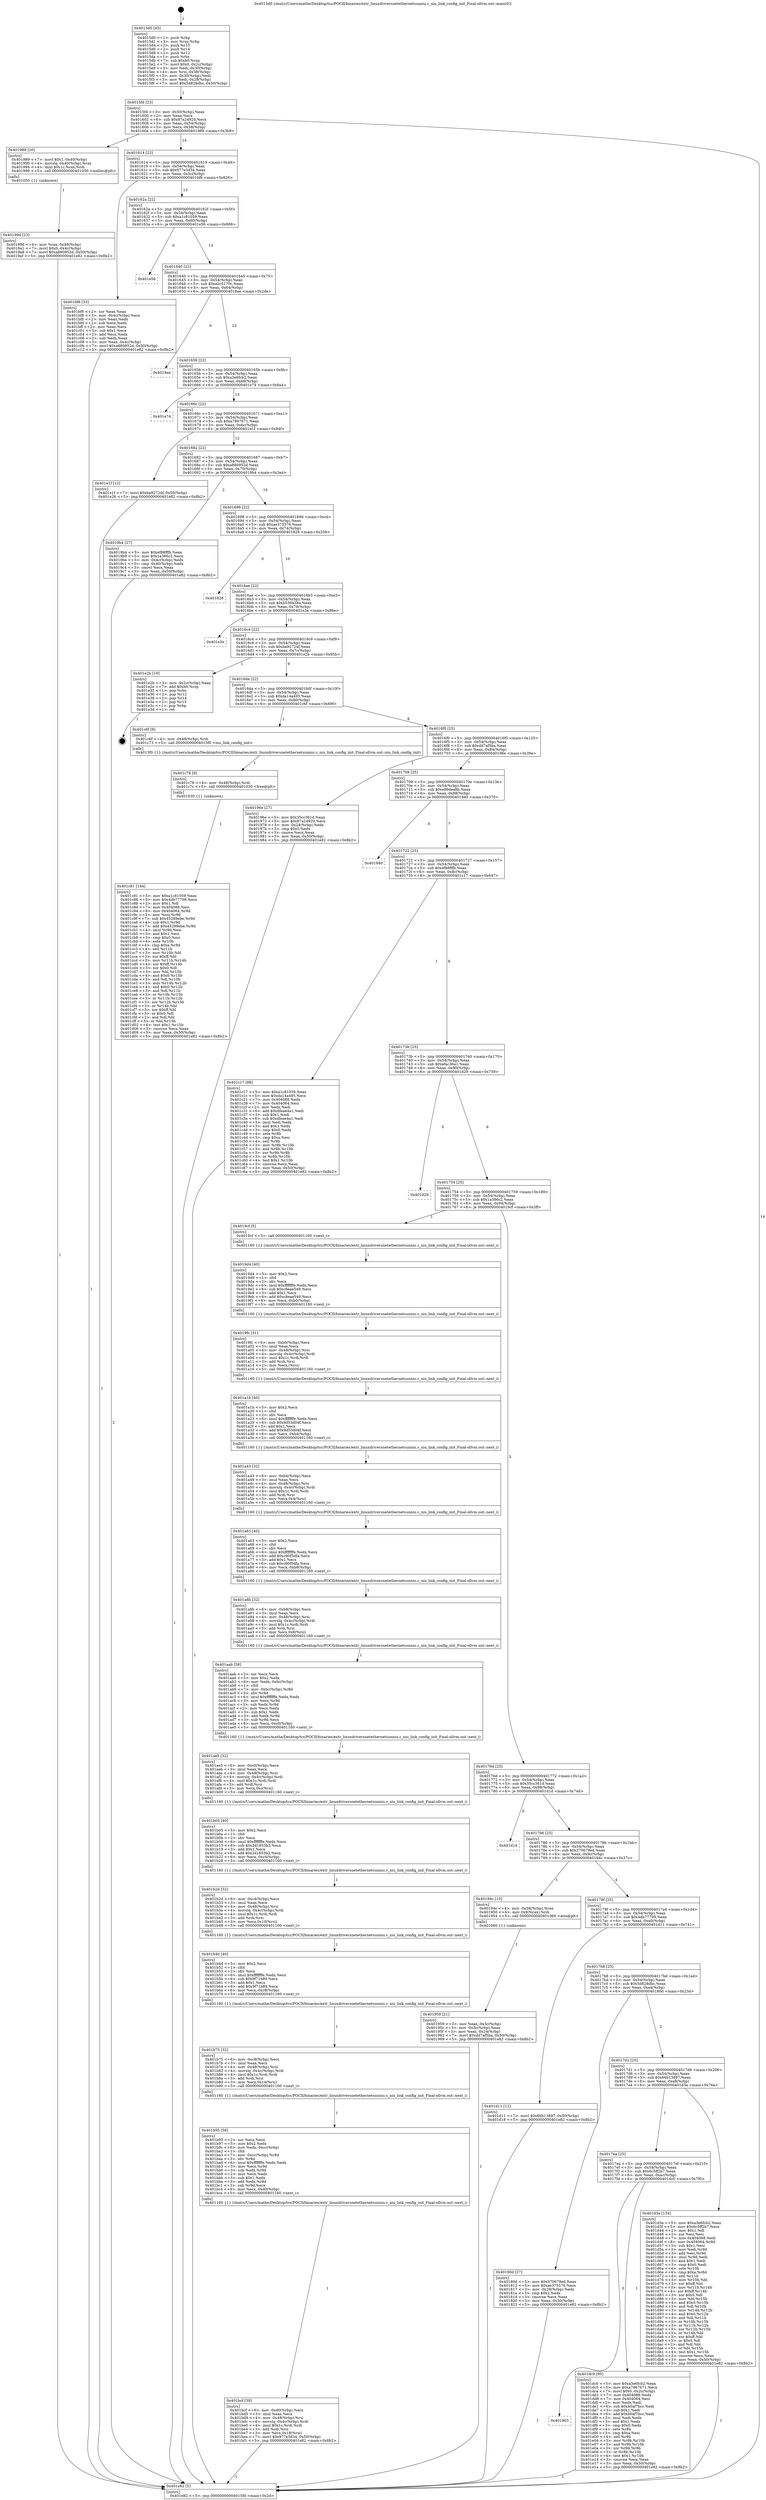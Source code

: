 digraph "0x4015d0" {
  label = "0x4015d0 (/mnt/c/Users/mathe/Desktop/tcc/POCII/binaries/extr_linuxdriversnetethernetsunniu.c_niu_link_config_init_Final-ollvm.out::main(0))"
  labelloc = "t"
  node[shape=record]

  Entry [label="",width=0.3,height=0.3,shape=circle,fillcolor=black,style=filled]
  "0x4015fd" [label="{
     0x4015fd [23]\l
     | [instrs]\l
     &nbsp;&nbsp;0x4015fd \<+3\>: mov -0x50(%rbp),%eax\l
     &nbsp;&nbsp;0x401600 \<+2\>: mov %eax,%ecx\l
     &nbsp;&nbsp;0x401602 \<+6\>: sub $0x87a24920,%ecx\l
     &nbsp;&nbsp;0x401608 \<+3\>: mov %eax,-0x54(%rbp)\l
     &nbsp;&nbsp;0x40160b \<+3\>: mov %ecx,-0x58(%rbp)\l
     &nbsp;&nbsp;0x40160e \<+6\>: je 0000000000401989 \<main+0x3b9\>\l
  }"]
  "0x401989" [label="{
     0x401989 [20]\l
     | [instrs]\l
     &nbsp;&nbsp;0x401989 \<+7\>: movl $0x1,-0x40(%rbp)\l
     &nbsp;&nbsp;0x401990 \<+4\>: movslq -0x40(%rbp),%rax\l
     &nbsp;&nbsp;0x401994 \<+4\>: imul $0x1c,%rax,%rdi\l
     &nbsp;&nbsp;0x401998 \<+5\>: call 0000000000401050 \<malloc@plt\>\l
     | [calls]\l
     &nbsp;&nbsp;0x401050 \{1\} (unknown)\l
  }"]
  "0x401614" [label="{
     0x401614 [22]\l
     | [instrs]\l
     &nbsp;&nbsp;0x401614 \<+5\>: jmp 0000000000401619 \<main+0x49\>\l
     &nbsp;&nbsp;0x401619 \<+3\>: mov -0x54(%rbp),%eax\l
     &nbsp;&nbsp;0x40161c \<+5\>: sub $0x977e3d34,%eax\l
     &nbsp;&nbsp;0x401621 \<+3\>: mov %eax,-0x5c(%rbp)\l
     &nbsp;&nbsp;0x401624 \<+6\>: je 0000000000401bf6 \<main+0x626\>\l
  }"]
  Exit [label="",width=0.3,height=0.3,shape=circle,fillcolor=black,style=filled,peripheries=2]
  "0x401bf6" [label="{
     0x401bf6 [33]\l
     | [instrs]\l
     &nbsp;&nbsp;0x401bf6 \<+2\>: xor %eax,%eax\l
     &nbsp;&nbsp;0x401bf8 \<+3\>: mov -0x4c(%rbp),%ecx\l
     &nbsp;&nbsp;0x401bfb \<+2\>: mov %eax,%edx\l
     &nbsp;&nbsp;0x401bfd \<+2\>: sub %ecx,%edx\l
     &nbsp;&nbsp;0x401bff \<+2\>: mov %eax,%ecx\l
     &nbsp;&nbsp;0x401c01 \<+3\>: sub $0x1,%ecx\l
     &nbsp;&nbsp;0x401c04 \<+2\>: add %ecx,%edx\l
     &nbsp;&nbsp;0x401c06 \<+2\>: sub %edx,%eax\l
     &nbsp;&nbsp;0x401c08 \<+3\>: mov %eax,-0x4c(%rbp)\l
     &nbsp;&nbsp;0x401c0b \<+7\>: movl $0xa880952d,-0x50(%rbp)\l
     &nbsp;&nbsp;0x401c12 \<+5\>: jmp 0000000000401e82 \<main+0x8b2\>\l
  }"]
  "0x40162a" [label="{
     0x40162a [22]\l
     | [instrs]\l
     &nbsp;&nbsp;0x40162a \<+5\>: jmp 000000000040162f \<main+0x5f\>\l
     &nbsp;&nbsp;0x40162f \<+3\>: mov -0x54(%rbp),%eax\l
     &nbsp;&nbsp;0x401632 \<+5\>: sub $0xa1c81059,%eax\l
     &nbsp;&nbsp;0x401637 \<+3\>: mov %eax,-0x60(%rbp)\l
     &nbsp;&nbsp;0x40163a \<+6\>: je 0000000000401e56 \<main+0x886\>\l
  }"]
  "0x401803" [label="{
     0x401803\l
  }", style=dashed]
  "0x401e56" [label="{
     0x401e56\l
  }", style=dashed]
  "0x401640" [label="{
     0x401640 [22]\l
     | [instrs]\l
     &nbsp;&nbsp;0x401640 \<+5\>: jmp 0000000000401645 \<main+0x75\>\l
     &nbsp;&nbsp;0x401645 \<+3\>: mov -0x54(%rbp),%eax\l
     &nbsp;&nbsp;0x401648 \<+5\>: sub $0xa2c5170c,%eax\l
     &nbsp;&nbsp;0x40164d \<+3\>: mov %eax,-0x64(%rbp)\l
     &nbsp;&nbsp;0x401650 \<+6\>: je 00000000004018ae \<main+0x2de\>\l
  }"]
  "0x401dc0" [label="{
     0x401dc0 [95]\l
     | [instrs]\l
     &nbsp;&nbsp;0x401dc0 \<+5\>: mov $0xa3e6fcb2,%eax\l
     &nbsp;&nbsp;0x401dc5 \<+5\>: mov $0xa7867671,%ecx\l
     &nbsp;&nbsp;0x401dca \<+7\>: movl $0x0,-0x2c(%rbp)\l
     &nbsp;&nbsp;0x401dd1 \<+7\>: mov 0x404088,%edx\l
     &nbsp;&nbsp;0x401dd8 \<+7\>: mov 0x404064,%esi\l
     &nbsp;&nbsp;0x401ddf \<+2\>: mov %edx,%edi\l
     &nbsp;&nbsp;0x401de1 \<+6\>: sub $0xb0af7bcc,%edi\l
     &nbsp;&nbsp;0x401de7 \<+3\>: sub $0x1,%edi\l
     &nbsp;&nbsp;0x401dea \<+6\>: add $0xb0af7bcc,%edi\l
     &nbsp;&nbsp;0x401df0 \<+3\>: imul %edi,%edx\l
     &nbsp;&nbsp;0x401df3 \<+3\>: and $0x1,%edx\l
     &nbsp;&nbsp;0x401df6 \<+3\>: cmp $0x0,%edx\l
     &nbsp;&nbsp;0x401df9 \<+4\>: sete %r8b\l
     &nbsp;&nbsp;0x401dfd \<+3\>: cmp $0xa,%esi\l
     &nbsp;&nbsp;0x401e00 \<+4\>: setl %r9b\l
     &nbsp;&nbsp;0x401e04 \<+3\>: mov %r8b,%r10b\l
     &nbsp;&nbsp;0x401e07 \<+3\>: and %r9b,%r10b\l
     &nbsp;&nbsp;0x401e0a \<+3\>: xor %r9b,%r8b\l
     &nbsp;&nbsp;0x401e0d \<+3\>: or %r8b,%r10b\l
     &nbsp;&nbsp;0x401e10 \<+4\>: test $0x1,%r10b\l
     &nbsp;&nbsp;0x401e14 \<+3\>: cmovne %ecx,%eax\l
     &nbsp;&nbsp;0x401e17 \<+3\>: mov %eax,-0x50(%rbp)\l
     &nbsp;&nbsp;0x401e1a \<+5\>: jmp 0000000000401e82 \<main+0x8b2\>\l
  }"]
  "0x4018ae" [label="{
     0x4018ae\l
  }", style=dashed]
  "0x401656" [label="{
     0x401656 [22]\l
     | [instrs]\l
     &nbsp;&nbsp;0x401656 \<+5\>: jmp 000000000040165b \<main+0x8b\>\l
     &nbsp;&nbsp;0x40165b \<+3\>: mov -0x54(%rbp),%eax\l
     &nbsp;&nbsp;0x40165e \<+5\>: sub $0xa3e6fcb2,%eax\l
     &nbsp;&nbsp;0x401663 \<+3\>: mov %eax,-0x68(%rbp)\l
     &nbsp;&nbsp;0x401666 \<+6\>: je 0000000000401e74 \<main+0x8a4\>\l
  }"]
  "0x4017ea" [label="{
     0x4017ea [25]\l
     | [instrs]\l
     &nbsp;&nbsp;0x4017ea \<+5\>: jmp 00000000004017ef \<main+0x21f\>\l
     &nbsp;&nbsp;0x4017ef \<+3\>: mov -0x54(%rbp),%eax\l
     &nbsp;&nbsp;0x4017f2 \<+5\>: sub $0x6c5ff2b7,%eax\l
     &nbsp;&nbsp;0x4017f7 \<+6\>: mov %eax,-0xac(%rbp)\l
     &nbsp;&nbsp;0x4017fd \<+6\>: je 0000000000401dc0 \<main+0x7f0\>\l
  }"]
  "0x401e74" [label="{
     0x401e74\l
  }", style=dashed]
  "0x40166c" [label="{
     0x40166c [22]\l
     | [instrs]\l
     &nbsp;&nbsp;0x40166c \<+5\>: jmp 0000000000401671 \<main+0xa1\>\l
     &nbsp;&nbsp;0x401671 \<+3\>: mov -0x54(%rbp),%eax\l
     &nbsp;&nbsp;0x401674 \<+5\>: sub $0xa7867671,%eax\l
     &nbsp;&nbsp;0x401679 \<+3\>: mov %eax,-0x6c(%rbp)\l
     &nbsp;&nbsp;0x40167c \<+6\>: je 0000000000401e1f \<main+0x84f\>\l
  }"]
  "0x401d3a" [label="{
     0x401d3a [134]\l
     | [instrs]\l
     &nbsp;&nbsp;0x401d3a \<+5\>: mov $0xa3e6fcb2,%eax\l
     &nbsp;&nbsp;0x401d3f \<+5\>: mov $0x6c5ff2b7,%ecx\l
     &nbsp;&nbsp;0x401d44 \<+2\>: mov $0x1,%dl\l
     &nbsp;&nbsp;0x401d46 \<+2\>: xor %esi,%esi\l
     &nbsp;&nbsp;0x401d48 \<+7\>: mov 0x404088,%edi\l
     &nbsp;&nbsp;0x401d4f \<+8\>: mov 0x404064,%r8d\l
     &nbsp;&nbsp;0x401d57 \<+3\>: sub $0x1,%esi\l
     &nbsp;&nbsp;0x401d5a \<+3\>: mov %edi,%r9d\l
     &nbsp;&nbsp;0x401d5d \<+3\>: add %esi,%r9d\l
     &nbsp;&nbsp;0x401d60 \<+4\>: imul %r9d,%edi\l
     &nbsp;&nbsp;0x401d64 \<+3\>: and $0x1,%edi\l
     &nbsp;&nbsp;0x401d67 \<+3\>: cmp $0x0,%edi\l
     &nbsp;&nbsp;0x401d6a \<+4\>: sete %r10b\l
     &nbsp;&nbsp;0x401d6e \<+4\>: cmp $0xa,%r8d\l
     &nbsp;&nbsp;0x401d72 \<+4\>: setl %r11b\l
     &nbsp;&nbsp;0x401d76 \<+3\>: mov %r10b,%bl\l
     &nbsp;&nbsp;0x401d79 \<+3\>: xor $0xff,%bl\l
     &nbsp;&nbsp;0x401d7c \<+3\>: mov %r11b,%r14b\l
     &nbsp;&nbsp;0x401d7f \<+4\>: xor $0xff,%r14b\l
     &nbsp;&nbsp;0x401d83 \<+3\>: xor $0x0,%dl\l
     &nbsp;&nbsp;0x401d86 \<+3\>: mov %bl,%r15b\l
     &nbsp;&nbsp;0x401d89 \<+4\>: and $0x0,%r15b\l
     &nbsp;&nbsp;0x401d8d \<+3\>: and %dl,%r10b\l
     &nbsp;&nbsp;0x401d90 \<+3\>: mov %r14b,%r12b\l
     &nbsp;&nbsp;0x401d93 \<+4\>: and $0x0,%r12b\l
     &nbsp;&nbsp;0x401d97 \<+3\>: and %dl,%r11b\l
     &nbsp;&nbsp;0x401d9a \<+3\>: or %r10b,%r15b\l
     &nbsp;&nbsp;0x401d9d \<+3\>: or %r11b,%r12b\l
     &nbsp;&nbsp;0x401da0 \<+3\>: xor %r12b,%r15b\l
     &nbsp;&nbsp;0x401da3 \<+3\>: or %r14b,%bl\l
     &nbsp;&nbsp;0x401da6 \<+3\>: xor $0xff,%bl\l
     &nbsp;&nbsp;0x401da9 \<+3\>: or $0x0,%dl\l
     &nbsp;&nbsp;0x401dac \<+2\>: and %dl,%bl\l
     &nbsp;&nbsp;0x401dae \<+3\>: or %bl,%r15b\l
     &nbsp;&nbsp;0x401db1 \<+4\>: test $0x1,%r15b\l
     &nbsp;&nbsp;0x401db5 \<+3\>: cmovne %ecx,%eax\l
     &nbsp;&nbsp;0x401db8 \<+3\>: mov %eax,-0x50(%rbp)\l
     &nbsp;&nbsp;0x401dbb \<+5\>: jmp 0000000000401e82 \<main+0x8b2\>\l
  }"]
  "0x401e1f" [label="{
     0x401e1f [12]\l
     | [instrs]\l
     &nbsp;&nbsp;0x401e1f \<+7\>: movl $0xba92724f,-0x50(%rbp)\l
     &nbsp;&nbsp;0x401e26 \<+5\>: jmp 0000000000401e82 \<main+0x8b2\>\l
  }"]
  "0x401682" [label="{
     0x401682 [22]\l
     | [instrs]\l
     &nbsp;&nbsp;0x401682 \<+5\>: jmp 0000000000401687 \<main+0xb7\>\l
     &nbsp;&nbsp;0x401687 \<+3\>: mov -0x54(%rbp),%eax\l
     &nbsp;&nbsp;0x40168a \<+5\>: sub $0xa880952d,%eax\l
     &nbsp;&nbsp;0x40168f \<+3\>: mov %eax,-0x70(%rbp)\l
     &nbsp;&nbsp;0x401692 \<+6\>: je 00000000004019b4 \<main+0x3e4\>\l
  }"]
  "0x401c81" [label="{
     0x401c81 [144]\l
     | [instrs]\l
     &nbsp;&nbsp;0x401c81 \<+5\>: mov $0xa1c81059,%eax\l
     &nbsp;&nbsp;0x401c86 \<+5\>: mov $0x4db77709,%ecx\l
     &nbsp;&nbsp;0x401c8b \<+2\>: mov $0x1,%dl\l
     &nbsp;&nbsp;0x401c8d \<+7\>: mov 0x404088,%esi\l
     &nbsp;&nbsp;0x401c94 \<+8\>: mov 0x404064,%r8d\l
     &nbsp;&nbsp;0x401c9c \<+3\>: mov %esi,%r9d\l
     &nbsp;&nbsp;0x401c9f \<+7\>: sub $0x45289ebe,%r9d\l
     &nbsp;&nbsp;0x401ca6 \<+4\>: sub $0x1,%r9d\l
     &nbsp;&nbsp;0x401caa \<+7\>: add $0x45289ebe,%r9d\l
     &nbsp;&nbsp;0x401cb1 \<+4\>: imul %r9d,%esi\l
     &nbsp;&nbsp;0x401cb5 \<+3\>: and $0x1,%esi\l
     &nbsp;&nbsp;0x401cb8 \<+3\>: cmp $0x0,%esi\l
     &nbsp;&nbsp;0x401cbb \<+4\>: sete %r10b\l
     &nbsp;&nbsp;0x401cbf \<+4\>: cmp $0xa,%r8d\l
     &nbsp;&nbsp;0x401cc3 \<+4\>: setl %r11b\l
     &nbsp;&nbsp;0x401cc7 \<+3\>: mov %r10b,%bl\l
     &nbsp;&nbsp;0x401cca \<+3\>: xor $0xff,%bl\l
     &nbsp;&nbsp;0x401ccd \<+3\>: mov %r11b,%r14b\l
     &nbsp;&nbsp;0x401cd0 \<+4\>: xor $0xff,%r14b\l
     &nbsp;&nbsp;0x401cd4 \<+3\>: xor $0x0,%dl\l
     &nbsp;&nbsp;0x401cd7 \<+3\>: mov %bl,%r15b\l
     &nbsp;&nbsp;0x401cda \<+4\>: and $0x0,%r15b\l
     &nbsp;&nbsp;0x401cde \<+3\>: and %dl,%r10b\l
     &nbsp;&nbsp;0x401ce1 \<+3\>: mov %r14b,%r12b\l
     &nbsp;&nbsp;0x401ce4 \<+4\>: and $0x0,%r12b\l
     &nbsp;&nbsp;0x401ce8 \<+3\>: and %dl,%r11b\l
     &nbsp;&nbsp;0x401ceb \<+3\>: or %r10b,%r15b\l
     &nbsp;&nbsp;0x401cee \<+3\>: or %r11b,%r12b\l
     &nbsp;&nbsp;0x401cf1 \<+3\>: xor %r12b,%r15b\l
     &nbsp;&nbsp;0x401cf4 \<+3\>: or %r14b,%bl\l
     &nbsp;&nbsp;0x401cf7 \<+3\>: xor $0xff,%bl\l
     &nbsp;&nbsp;0x401cfa \<+3\>: or $0x0,%dl\l
     &nbsp;&nbsp;0x401cfd \<+2\>: and %dl,%bl\l
     &nbsp;&nbsp;0x401cff \<+3\>: or %bl,%r15b\l
     &nbsp;&nbsp;0x401d02 \<+4\>: test $0x1,%r15b\l
     &nbsp;&nbsp;0x401d06 \<+3\>: cmovne %ecx,%eax\l
     &nbsp;&nbsp;0x401d09 \<+3\>: mov %eax,-0x50(%rbp)\l
     &nbsp;&nbsp;0x401d0c \<+5\>: jmp 0000000000401e82 \<main+0x8b2\>\l
  }"]
  "0x4019b4" [label="{
     0x4019b4 [27]\l
     | [instrs]\l
     &nbsp;&nbsp;0x4019b4 \<+5\>: mov $0xef88fffb,%eax\l
     &nbsp;&nbsp;0x4019b9 \<+5\>: mov $0x1a386c2,%ecx\l
     &nbsp;&nbsp;0x4019be \<+3\>: mov -0x4c(%rbp),%edx\l
     &nbsp;&nbsp;0x4019c1 \<+3\>: cmp -0x40(%rbp),%edx\l
     &nbsp;&nbsp;0x4019c4 \<+3\>: cmovl %ecx,%eax\l
     &nbsp;&nbsp;0x4019c7 \<+3\>: mov %eax,-0x50(%rbp)\l
     &nbsp;&nbsp;0x4019ca \<+5\>: jmp 0000000000401e82 \<main+0x8b2\>\l
  }"]
  "0x401698" [label="{
     0x401698 [22]\l
     | [instrs]\l
     &nbsp;&nbsp;0x401698 \<+5\>: jmp 000000000040169d \<main+0xcd\>\l
     &nbsp;&nbsp;0x40169d \<+3\>: mov -0x54(%rbp),%eax\l
     &nbsp;&nbsp;0x4016a0 \<+5\>: sub $0xae375576,%eax\l
     &nbsp;&nbsp;0x4016a5 \<+3\>: mov %eax,-0x74(%rbp)\l
     &nbsp;&nbsp;0x4016a8 \<+6\>: je 0000000000401828 \<main+0x258\>\l
  }"]
  "0x401c78" [label="{
     0x401c78 [9]\l
     | [instrs]\l
     &nbsp;&nbsp;0x401c78 \<+4\>: mov -0x48(%rbp),%rdi\l
     &nbsp;&nbsp;0x401c7c \<+5\>: call 0000000000401030 \<free@plt\>\l
     | [calls]\l
     &nbsp;&nbsp;0x401030 \{1\} (unknown)\l
  }"]
  "0x401828" [label="{
     0x401828\l
  }", style=dashed]
  "0x4016ae" [label="{
     0x4016ae [22]\l
     | [instrs]\l
     &nbsp;&nbsp;0x4016ae \<+5\>: jmp 00000000004016b3 \<main+0xe3\>\l
     &nbsp;&nbsp;0x4016b3 \<+3\>: mov -0x54(%rbp),%eax\l
     &nbsp;&nbsp;0x4016b6 \<+5\>: sub $0xb536b38a,%eax\l
     &nbsp;&nbsp;0x4016bb \<+3\>: mov %eax,-0x78(%rbp)\l
     &nbsp;&nbsp;0x4016be \<+6\>: je 0000000000401e3e \<main+0x86e\>\l
  }"]
  "0x401bcf" [label="{
     0x401bcf [39]\l
     | [instrs]\l
     &nbsp;&nbsp;0x401bcf \<+6\>: mov -0xd0(%rbp),%ecx\l
     &nbsp;&nbsp;0x401bd5 \<+3\>: imul %eax,%ecx\l
     &nbsp;&nbsp;0x401bd8 \<+4\>: mov -0x48(%rbp),%rsi\l
     &nbsp;&nbsp;0x401bdc \<+4\>: movslq -0x4c(%rbp),%rdi\l
     &nbsp;&nbsp;0x401be0 \<+4\>: imul $0x1c,%rdi,%rdi\l
     &nbsp;&nbsp;0x401be4 \<+3\>: add %rdi,%rsi\l
     &nbsp;&nbsp;0x401be7 \<+3\>: mov %ecx,0x18(%rsi)\l
     &nbsp;&nbsp;0x401bea \<+7\>: movl $0x977e3d34,-0x50(%rbp)\l
     &nbsp;&nbsp;0x401bf1 \<+5\>: jmp 0000000000401e82 \<main+0x8b2\>\l
  }"]
  "0x401e3e" [label="{
     0x401e3e\l
  }", style=dashed]
  "0x4016c4" [label="{
     0x4016c4 [22]\l
     | [instrs]\l
     &nbsp;&nbsp;0x4016c4 \<+5\>: jmp 00000000004016c9 \<main+0xf9\>\l
     &nbsp;&nbsp;0x4016c9 \<+3\>: mov -0x54(%rbp),%eax\l
     &nbsp;&nbsp;0x4016cc \<+5\>: sub $0xba92724f,%eax\l
     &nbsp;&nbsp;0x4016d1 \<+3\>: mov %eax,-0x7c(%rbp)\l
     &nbsp;&nbsp;0x4016d4 \<+6\>: je 0000000000401e2b \<main+0x85b\>\l
  }"]
  "0x401b95" [label="{
     0x401b95 [58]\l
     | [instrs]\l
     &nbsp;&nbsp;0x401b95 \<+2\>: xor %ecx,%ecx\l
     &nbsp;&nbsp;0x401b97 \<+5\>: mov $0x2,%edx\l
     &nbsp;&nbsp;0x401b9c \<+6\>: mov %edx,-0xcc(%rbp)\l
     &nbsp;&nbsp;0x401ba2 \<+1\>: cltd\l
     &nbsp;&nbsp;0x401ba3 \<+7\>: mov -0xcc(%rbp),%r8d\l
     &nbsp;&nbsp;0x401baa \<+3\>: idiv %r8d\l
     &nbsp;&nbsp;0x401bad \<+6\>: imul $0xfffffffe,%edx,%edx\l
     &nbsp;&nbsp;0x401bb3 \<+3\>: mov %ecx,%r9d\l
     &nbsp;&nbsp;0x401bb6 \<+3\>: sub %edx,%r9d\l
     &nbsp;&nbsp;0x401bb9 \<+2\>: mov %ecx,%edx\l
     &nbsp;&nbsp;0x401bbb \<+3\>: sub $0x1,%edx\l
     &nbsp;&nbsp;0x401bbe \<+3\>: add %edx,%r9d\l
     &nbsp;&nbsp;0x401bc1 \<+3\>: sub %r9d,%ecx\l
     &nbsp;&nbsp;0x401bc4 \<+6\>: mov %ecx,-0xd0(%rbp)\l
     &nbsp;&nbsp;0x401bca \<+5\>: call 0000000000401160 \<next_i\>\l
     | [calls]\l
     &nbsp;&nbsp;0x401160 \{1\} (/mnt/c/Users/mathe/Desktop/tcc/POCII/binaries/extr_linuxdriversnetethernetsunniu.c_niu_link_config_init_Final-ollvm.out::next_i)\l
  }"]
  "0x401e2b" [label="{
     0x401e2b [19]\l
     | [instrs]\l
     &nbsp;&nbsp;0x401e2b \<+3\>: mov -0x2c(%rbp),%eax\l
     &nbsp;&nbsp;0x401e2e \<+7\>: add $0xb0,%rsp\l
     &nbsp;&nbsp;0x401e35 \<+1\>: pop %rbx\l
     &nbsp;&nbsp;0x401e36 \<+2\>: pop %r12\l
     &nbsp;&nbsp;0x401e38 \<+2\>: pop %r14\l
     &nbsp;&nbsp;0x401e3a \<+2\>: pop %r15\l
     &nbsp;&nbsp;0x401e3c \<+1\>: pop %rbp\l
     &nbsp;&nbsp;0x401e3d \<+1\>: ret\l
  }"]
  "0x4016da" [label="{
     0x4016da [22]\l
     | [instrs]\l
     &nbsp;&nbsp;0x4016da \<+5\>: jmp 00000000004016df \<main+0x10f\>\l
     &nbsp;&nbsp;0x4016df \<+3\>: mov -0x54(%rbp),%eax\l
     &nbsp;&nbsp;0x4016e2 \<+5\>: sub $0xda14a495,%eax\l
     &nbsp;&nbsp;0x4016e7 \<+3\>: mov %eax,-0x80(%rbp)\l
     &nbsp;&nbsp;0x4016ea \<+6\>: je 0000000000401c6f \<main+0x69f\>\l
  }"]
  "0x401b75" [label="{
     0x401b75 [32]\l
     | [instrs]\l
     &nbsp;&nbsp;0x401b75 \<+6\>: mov -0xc8(%rbp),%ecx\l
     &nbsp;&nbsp;0x401b7b \<+3\>: imul %eax,%ecx\l
     &nbsp;&nbsp;0x401b7e \<+4\>: mov -0x48(%rbp),%rsi\l
     &nbsp;&nbsp;0x401b82 \<+4\>: movslq -0x4c(%rbp),%rdi\l
     &nbsp;&nbsp;0x401b86 \<+4\>: imul $0x1c,%rdi,%rdi\l
     &nbsp;&nbsp;0x401b8a \<+3\>: add %rdi,%rsi\l
     &nbsp;&nbsp;0x401b8d \<+3\>: mov %ecx,0x14(%rsi)\l
     &nbsp;&nbsp;0x401b90 \<+5\>: call 0000000000401160 \<next_i\>\l
     | [calls]\l
     &nbsp;&nbsp;0x401160 \{1\} (/mnt/c/Users/mathe/Desktop/tcc/POCII/binaries/extr_linuxdriversnetethernetsunniu.c_niu_link_config_init_Final-ollvm.out::next_i)\l
  }"]
  "0x401c6f" [label="{
     0x401c6f [9]\l
     | [instrs]\l
     &nbsp;&nbsp;0x401c6f \<+4\>: mov -0x48(%rbp),%rdi\l
     &nbsp;&nbsp;0x401c73 \<+5\>: call 00000000004013f0 \<niu_link_config_init\>\l
     | [calls]\l
     &nbsp;&nbsp;0x4013f0 \{1\} (/mnt/c/Users/mathe/Desktop/tcc/POCII/binaries/extr_linuxdriversnetethernetsunniu.c_niu_link_config_init_Final-ollvm.out::niu_link_config_init)\l
  }"]
  "0x4016f0" [label="{
     0x4016f0 [25]\l
     | [instrs]\l
     &nbsp;&nbsp;0x4016f0 \<+5\>: jmp 00000000004016f5 \<main+0x125\>\l
     &nbsp;&nbsp;0x4016f5 \<+3\>: mov -0x54(%rbp),%eax\l
     &nbsp;&nbsp;0x4016f8 \<+5\>: sub $0xdd7af5ba,%eax\l
     &nbsp;&nbsp;0x4016fd \<+6\>: mov %eax,-0x84(%rbp)\l
     &nbsp;&nbsp;0x401703 \<+6\>: je 000000000040196e \<main+0x39e\>\l
  }"]
  "0x401b4d" [label="{
     0x401b4d [40]\l
     | [instrs]\l
     &nbsp;&nbsp;0x401b4d \<+5\>: mov $0x2,%ecx\l
     &nbsp;&nbsp;0x401b52 \<+1\>: cltd\l
     &nbsp;&nbsp;0x401b53 \<+2\>: idiv %ecx\l
     &nbsp;&nbsp;0x401b55 \<+6\>: imul $0xfffffffe,%edx,%ecx\l
     &nbsp;&nbsp;0x401b5b \<+6\>: sub $0x9f71b89,%ecx\l
     &nbsp;&nbsp;0x401b61 \<+3\>: add $0x1,%ecx\l
     &nbsp;&nbsp;0x401b64 \<+6\>: add $0x9f71b89,%ecx\l
     &nbsp;&nbsp;0x401b6a \<+6\>: mov %ecx,-0xc8(%rbp)\l
     &nbsp;&nbsp;0x401b70 \<+5\>: call 0000000000401160 \<next_i\>\l
     | [calls]\l
     &nbsp;&nbsp;0x401160 \{1\} (/mnt/c/Users/mathe/Desktop/tcc/POCII/binaries/extr_linuxdriversnetethernetsunniu.c_niu_link_config_init_Final-ollvm.out::next_i)\l
  }"]
  "0x40196e" [label="{
     0x40196e [27]\l
     | [instrs]\l
     &nbsp;&nbsp;0x40196e \<+5\>: mov $0x35cc361d,%eax\l
     &nbsp;&nbsp;0x401973 \<+5\>: mov $0x87a24920,%ecx\l
     &nbsp;&nbsp;0x401978 \<+3\>: mov -0x24(%rbp),%edx\l
     &nbsp;&nbsp;0x40197b \<+3\>: cmp $0x0,%edx\l
     &nbsp;&nbsp;0x40197e \<+3\>: cmove %ecx,%eax\l
     &nbsp;&nbsp;0x401981 \<+3\>: mov %eax,-0x50(%rbp)\l
     &nbsp;&nbsp;0x401984 \<+5\>: jmp 0000000000401e82 \<main+0x8b2\>\l
  }"]
  "0x401709" [label="{
     0x401709 [25]\l
     | [instrs]\l
     &nbsp;&nbsp;0x401709 \<+5\>: jmp 000000000040170e \<main+0x13e\>\l
     &nbsp;&nbsp;0x40170e \<+3\>: mov -0x54(%rbp),%eax\l
     &nbsp;&nbsp;0x401711 \<+5\>: sub $0xe89dea8b,%eax\l
     &nbsp;&nbsp;0x401716 \<+6\>: mov %eax,-0x88(%rbp)\l
     &nbsp;&nbsp;0x40171c \<+6\>: je 0000000000401940 \<main+0x370\>\l
  }"]
  "0x401b2d" [label="{
     0x401b2d [32]\l
     | [instrs]\l
     &nbsp;&nbsp;0x401b2d \<+6\>: mov -0xc4(%rbp),%ecx\l
     &nbsp;&nbsp;0x401b33 \<+3\>: imul %eax,%ecx\l
     &nbsp;&nbsp;0x401b36 \<+4\>: mov -0x48(%rbp),%rsi\l
     &nbsp;&nbsp;0x401b3a \<+4\>: movslq -0x4c(%rbp),%rdi\l
     &nbsp;&nbsp;0x401b3e \<+4\>: imul $0x1c,%rdi,%rdi\l
     &nbsp;&nbsp;0x401b42 \<+3\>: add %rdi,%rsi\l
     &nbsp;&nbsp;0x401b45 \<+3\>: mov %ecx,0x10(%rsi)\l
     &nbsp;&nbsp;0x401b48 \<+5\>: call 0000000000401160 \<next_i\>\l
     | [calls]\l
     &nbsp;&nbsp;0x401160 \{1\} (/mnt/c/Users/mathe/Desktop/tcc/POCII/binaries/extr_linuxdriversnetethernetsunniu.c_niu_link_config_init_Final-ollvm.out::next_i)\l
  }"]
  "0x401940" [label="{
     0x401940\l
  }", style=dashed]
  "0x401722" [label="{
     0x401722 [25]\l
     | [instrs]\l
     &nbsp;&nbsp;0x401722 \<+5\>: jmp 0000000000401727 \<main+0x157\>\l
     &nbsp;&nbsp;0x401727 \<+3\>: mov -0x54(%rbp),%eax\l
     &nbsp;&nbsp;0x40172a \<+5\>: sub $0xef88fffb,%eax\l
     &nbsp;&nbsp;0x40172f \<+6\>: mov %eax,-0x8c(%rbp)\l
     &nbsp;&nbsp;0x401735 \<+6\>: je 0000000000401c17 \<main+0x647\>\l
  }"]
  "0x401b05" [label="{
     0x401b05 [40]\l
     | [instrs]\l
     &nbsp;&nbsp;0x401b05 \<+5\>: mov $0x2,%ecx\l
     &nbsp;&nbsp;0x401b0a \<+1\>: cltd\l
     &nbsp;&nbsp;0x401b0b \<+2\>: idiv %ecx\l
     &nbsp;&nbsp;0x401b0d \<+6\>: imul $0xfffffffe,%edx,%ecx\l
     &nbsp;&nbsp;0x401b13 \<+6\>: sub $0x2d1853b2,%ecx\l
     &nbsp;&nbsp;0x401b19 \<+3\>: add $0x1,%ecx\l
     &nbsp;&nbsp;0x401b1c \<+6\>: add $0x2d1853b2,%ecx\l
     &nbsp;&nbsp;0x401b22 \<+6\>: mov %ecx,-0xc4(%rbp)\l
     &nbsp;&nbsp;0x401b28 \<+5\>: call 0000000000401160 \<next_i\>\l
     | [calls]\l
     &nbsp;&nbsp;0x401160 \{1\} (/mnt/c/Users/mathe/Desktop/tcc/POCII/binaries/extr_linuxdriversnetethernetsunniu.c_niu_link_config_init_Final-ollvm.out::next_i)\l
  }"]
  "0x401c17" [label="{
     0x401c17 [88]\l
     | [instrs]\l
     &nbsp;&nbsp;0x401c17 \<+5\>: mov $0xa1c81059,%eax\l
     &nbsp;&nbsp;0x401c1c \<+5\>: mov $0xda14a495,%ecx\l
     &nbsp;&nbsp;0x401c21 \<+7\>: mov 0x404088,%edx\l
     &nbsp;&nbsp;0x401c28 \<+7\>: mov 0x404064,%esi\l
     &nbsp;&nbsp;0x401c2f \<+2\>: mov %edx,%edi\l
     &nbsp;&nbsp;0x401c31 \<+6\>: add $0xdfeae4a1,%edi\l
     &nbsp;&nbsp;0x401c37 \<+3\>: sub $0x1,%edi\l
     &nbsp;&nbsp;0x401c3a \<+6\>: sub $0xdfeae4a1,%edi\l
     &nbsp;&nbsp;0x401c40 \<+3\>: imul %edi,%edx\l
     &nbsp;&nbsp;0x401c43 \<+3\>: and $0x1,%edx\l
     &nbsp;&nbsp;0x401c46 \<+3\>: cmp $0x0,%edx\l
     &nbsp;&nbsp;0x401c49 \<+4\>: sete %r8b\l
     &nbsp;&nbsp;0x401c4d \<+3\>: cmp $0xa,%esi\l
     &nbsp;&nbsp;0x401c50 \<+4\>: setl %r9b\l
     &nbsp;&nbsp;0x401c54 \<+3\>: mov %r8b,%r10b\l
     &nbsp;&nbsp;0x401c57 \<+3\>: and %r9b,%r10b\l
     &nbsp;&nbsp;0x401c5a \<+3\>: xor %r9b,%r8b\l
     &nbsp;&nbsp;0x401c5d \<+3\>: or %r8b,%r10b\l
     &nbsp;&nbsp;0x401c60 \<+4\>: test $0x1,%r10b\l
     &nbsp;&nbsp;0x401c64 \<+3\>: cmovne %ecx,%eax\l
     &nbsp;&nbsp;0x401c67 \<+3\>: mov %eax,-0x50(%rbp)\l
     &nbsp;&nbsp;0x401c6a \<+5\>: jmp 0000000000401e82 \<main+0x8b2\>\l
  }"]
  "0x40173b" [label="{
     0x40173b [25]\l
     | [instrs]\l
     &nbsp;&nbsp;0x40173b \<+5\>: jmp 0000000000401740 \<main+0x170\>\l
     &nbsp;&nbsp;0x401740 \<+3\>: mov -0x54(%rbp),%eax\l
     &nbsp;&nbsp;0x401743 \<+5\>: sub $0xefac36a1,%eax\l
     &nbsp;&nbsp;0x401748 \<+6\>: mov %eax,-0x90(%rbp)\l
     &nbsp;&nbsp;0x40174e \<+6\>: je 0000000000401d29 \<main+0x759\>\l
  }"]
  "0x401ae5" [label="{
     0x401ae5 [32]\l
     | [instrs]\l
     &nbsp;&nbsp;0x401ae5 \<+6\>: mov -0xc0(%rbp),%ecx\l
     &nbsp;&nbsp;0x401aeb \<+3\>: imul %eax,%ecx\l
     &nbsp;&nbsp;0x401aee \<+4\>: mov -0x48(%rbp),%rsi\l
     &nbsp;&nbsp;0x401af2 \<+4\>: movslq -0x4c(%rbp),%rdi\l
     &nbsp;&nbsp;0x401af6 \<+4\>: imul $0x1c,%rdi,%rdi\l
     &nbsp;&nbsp;0x401afa \<+3\>: add %rdi,%rsi\l
     &nbsp;&nbsp;0x401afd \<+3\>: mov %ecx,0xc(%rsi)\l
     &nbsp;&nbsp;0x401b00 \<+5\>: call 0000000000401160 \<next_i\>\l
     | [calls]\l
     &nbsp;&nbsp;0x401160 \{1\} (/mnt/c/Users/mathe/Desktop/tcc/POCII/binaries/extr_linuxdriversnetethernetsunniu.c_niu_link_config_init_Final-ollvm.out::next_i)\l
  }"]
  "0x401d29" [label="{
     0x401d29\l
  }", style=dashed]
  "0x401754" [label="{
     0x401754 [25]\l
     | [instrs]\l
     &nbsp;&nbsp;0x401754 \<+5\>: jmp 0000000000401759 \<main+0x189\>\l
     &nbsp;&nbsp;0x401759 \<+3\>: mov -0x54(%rbp),%eax\l
     &nbsp;&nbsp;0x40175c \<+5\>: sub $0x1a386c2,%eax\l
     &nbsp;&nbsp;0x401761 \<+6\>: mov %eax,-0x94(%rbp)\l
     &nbsp;&nbsp;0x401767 \<+6\>: je 00000000004019cf \<main+0x3ff\>\l
  }"]
  "0x401aab" [label="{
     0x401aab [58]\l
     | [instrs]\l
     &nbsp;&nbsp;0x401aab \<+2\>: xor %ecx,%ecx\l
     &nbsp;&nbsp;0x401aad \<+5\>: mov $0x2,%edx\l
     &nbsp;&nbsp;0x401ab2 \<+6\>: mov %edx,-0xbc(%rbp)\l
     &nbsp;&nbsp;0x401ab8 \<+1\>: cltd\l
     &nbsp;&nbsp;0x401ab9 \<+7\>: mov -0xbc(%rbp),%r8d\l
     &nbsp;&nbsp;0x401ac0 \<+3\>: idiv %r8d\l
     &nbsp;&nbsp;0x401ac3 \<+6\>: imul $0xfffffffe,%edx,%edx\l
     &nbsp;&nbsp;0x401ac9 \<+3\>: mov %ecx,%r9d\l
     &nbsp;&nbsp;0x401acc \<+3\>: sub %edx,%r9d\l
     &nbsp;&nbsp;0x401acf \<+2\>: mov %ecx,%edx\l
     &nbsp;&nbsp;0x401ad1 \<+3\>: sub $0x1,%edx\l
     &nbsp;&nbsp;0x401ad4 \<+3\>: add %edx,%r9d\l
     &nbsp;&nbsp;0x401ad7 \<+3\>: sub %r9d,%ecx\l
     &nbsp;&nbsp;0x401ada \<+6\>: mov %ecx,-0xc0(%rbp)\l
     &nbsp;&nbsp;0x401ae0 \<+5\>: call 0000000000401160 \<next_i\>\l
     | [calls]\l
     &nbsp;&nbsp;0x401160 \{1\} (/mnt/c/Users/mathe/Desktop/tcc/POCII/binaries/extr_linuxdriversnetethernetsunniu.c_niu_link_config_init_Final-ollvm.out::next_i)\l
  }"]
  "0x4019cf" [label="{
     0x4019cf [5]\l
     | [instrs]\l
     &nbsp;&nbsp;0x4019cf \<+5\>: call 0000000000401160 \<next_i\>\l
     | [calls]\l
     &nbsp;&nbsp;0x401160 \{1\} (/mnt/c/Users/mathe/Desktop/tcc/POCII/binaries/extr_linuxdriversnetethernetsunniu.c_niu_link_config_init_Final-ollvm.out::next_i)\l
  }"]
  "0x40176d" [label="{
     0x40176d [25]\l
     | [instrs]\l
     &nbsp;&nbsp;0x40176d \<+5\>: jmp 0000000000401772 \<main+0x1a2\>\l
     &nbsp;&nbsp;0x401772 \<+3\>: mov -0x54(%rbp),%eax\l
     &nbsp;&nbsp;0x401775 \<+5\>: sub $0x35cc361d,%eax\l
     &nbsp;&nbsp;0x40177a \<+6\>: mov %eax,-0x98(%rbp)\l
     &nbsp;&nbsp;0x401780 \<+6\>: je 0000000000401d1d \<main+0x74d\>\l
  }"]
  "0x401a8b" [label="{
     0x401a8b [32]\l
     | [instrs]\l
     &nbsp;&nbsp;0x401a8b \<+6\>: mov -0xb8(%rbp),%ecx\l
     &nbsp;&nbsp;0x401a91 \<+3\>: imul %eax,%ecx\l
     &nbsp;&nbsp;0x401a94 \<+4\>: mov -0x48(%rbp),%rsi\l
     &nbsp;&nbsp;0x401a98 \<+4\>: movslq -0x4c(%rbp),%rdi\l
     &nbsp;&nbsp;0x401a9c \<+4\>: imul $0x1c,%rdi,%rdi\l
     &nbsp;&nbsp;0x401aa0 \<+3\>: add %rdi,%rsi\l
     &nbsp;&nbsp;0x401aa3 \<+3\>: mov %ecx,0x8(%rsi)\l
     &nbsp;&nbsp;0x401aa6 \<+5\>: call 0000000000401160 \<next_i\>\l
     | [calls]\l
     &nbsp;&nbsp;0x401160 \{1\} (/mnt/c/Users/mathe/Desktop/tcc/POCII/binaries/extr_linuxdriversnetethernetsunniu.c_niu_link_config_init_Final-ollvm.out::next_i)\l
  }"]
  "0x401d1d" [label="{
     0x401d1d\l
  }", style=dashed]
  "0x401786" [label="{
     0x401786 [25]\l
     | [instrs]\l
     &nbsp;&nbsp;0x401786 \<+5\>: jmp 000000000040178b \<main+0x1bb\>\l
     &nbsp;&nbsp;0x40178b \<+3\>: mov -0x54(%rbp),%eax\l
     &nbsp;&nbsp;0x40178e \<+5\>: sub $0x370679ed,%eax\l
     &nbsp;&nbsp;0x401793 \<+6\>: mov %eax,-0x9c(%rbp)\l
     &nbsp;&nbsp;0x401799 \<+6\>: je 000000000040194c \<main+0x37c\>\l
  }"]
  "0x401a63" [label="{
     0x401a63 [40]\l
     | [instrs]\l
     &nbsp;&nbsp;0x401a63 \<+5\>: mov $0x2,%ecx\l
     &nbsp;&nbsp;0x401a68 \<+1\>: cltd\l
     &nbsp;&nbsp;0x401a69 \<+2\>: idiv %ecx\l
     &nbsp;&nbsp;0x401a6b \<+6\>: imul $0xfffffffe,%edx,%ecx\l
     &nbsp;&nbsp;0x401a71 \<+6\>: add $0xc90f5dfa,%ecx\l
     &nbsp;&nbsp;0x401a77 \<+3\>: add $0x1,%ecx\l
     &nbsp;&nbsp;0x401a7a \<+6\>: sub $0xc90f5dfa,%ecx\l
     &nbsp;&nbsp;0x401a80 \<+6\>: mov %ecx,-0xb8(%rbp)\l
     &nbsp;&nbsp;0x401a86 \<+5\>: call 0000000000401160 \<next_i\>\l
     | [calls]\l
     &nbsp;&nbsp;0x401160 \{1\} (/mnt/c/Users/mathe/Desktop/tcc/POCII/binaries/extr_linuxdriversnetethernetsunniu.c_niu_link_config_init_Final-ollvm.out::next_i)\l
  }"]
  "0x40194c" [label="{
     0x40194c [13]\l
     | [instrs]\l
     &nbsp;&nbsp;0x40194c \<+4\>: mov -0x38(%rbp),%rax\l
     &nbsp;&nbsp;0x401950 \<+4\>: mov 0x8(%rax),%rdi\l
     &nbsp;&nbsp;0x401954 \<+5\>: call 0000000000401060 \<atoi@plt\>\l
     | [calls]\l
     &nbsp;&nbsp;0x401060 \{1\} (unknown)\l
  }"]
  "0x40179f" [label="{
     0x40179f [25]\l
     | [instrs]\l
     &nbsp;&nbsp;0x40179f \<+5\>: jmp 00000000004017a4 \<main+0x1d4\>\l
     &nbsp;&nbsp;0x4017a4 \<+3\>: mov -0x54(%rbp),%eax\l
     &nbsp;&nbsp;0x4017a7 \<+5\>: sub $0x4db77709,%eax\l
     &nbsp;&nbsp;0x4017ac \<+6\>: mov %eax,-0xa0(%rbp)\l
     &nbsp;&nbsp;0x4017b2 \<+6\>: je 0000000000401d11 \<main+0x741\>\l
  }"]
  "0x401a43" [label="{
     0x401a43 [32]\l
     | [instrs]\l
     &nbsp;&nbsp;0x401a43 \<+6\>: mov -0xb4(%rbp),%ecx\l
     &nbsp;&nbsp;0x401a49 \<+3\>: imul %eax,%ecx\l
     &nbsp;&nbsp;0x401a4c \<+4\>: mov -0x48(%rbp),%rsi\l
     &nbsp;&nbsp;0x401a50 \<+4\>: movslq -0x4c(%rbp),%rdi\l
     &nbsp;&nbsp;0x401a54 \<+4\>: imul $0x1c,%rdi,%rdi\l
     &nbsp;&nbsp;0x401a58 \<+3\>: add %rdi,%rsi\l
     &nbsp;&nbsp;0x401a5b \<+3\>: mov %ecx,0x4(%rsi)\l
     &nbsp;&nbsp;0x401a5e \<+5\>: call 0000000000401160 \<next_i\>\l
     | [calls]\l
     &nbsp;&nbsp;0x401160 \{1\} (/mnt/c/Users/mathe/Desktop/tcc/POCII/binaries/extr_linuxdriversnetethernetsunniu.c_niu_link_config_init_Final-ollvm.out::next_i)\l
  }"]
  "0x401d11" [label="{
     0x401d11 [12]\l
     | [instrs]\l
     &nbsp;&nbsp;0x401d11 \<+7\>: movl $0x66b13897,-0x50(%rbp)\l
     &nbsp;&nbsp;0x401d18 \<+5\>: jmp 0000000000401e82 \<main+0x8b2\>\l
  }"]
  "0x4017b8" [label="{
     0x4017b8 [25]\l
     | [instrs]\l
     &nbsp;&nbsp;0x4017b8 \<+5\>: jmp 00000000004017bd \<main+0x1ed\>\l
     &nbsp;&nbsp;0x4017bd \<+3\>: mov -0x54(%rbp),%eax\l
     &nbsp;&nbsp;0x4017c0 \<+5\>: sub $0x5d828dbc,%eax\l
     &nbsp;&nbsp;0x4017c5 \<+6\>: mov %eax,-0xa4(%rbp)\l
     &nbsp;&nbsp;0x4017cb \<+6\>: je 000000000040180d \<main+0x23d\>\l
  }"]
  "0x401a1b" [label="{
     0x401a1b [40]\l
     | [instrs]\l
     &nbsp;&nbsp;0x401a1b \<+5\>: mov $0x2,%ecx\l
     &nbsp;&nbsp;0x401a20 \<+1\>: cltd\l
     &nbsp;&nbsp;0x401a21 \<+2\>: idiv %ecx\l
     &nbsp;&nbsp;0x401a23 \<+6\>: imul $0xfffffffe,%edx,%ecx\l
     &nbsp;&nbsp;0x401a29 \<+6\>: sub $0x9d53d04f,%ecx\l
     &nbsp;&nbsp;0x401a2f \<+3\>: add $0x1,%ecx\l
     &nbsp;&nbsp;0x401a32 \<+6\>: add $0x9d53d04f,%ecx\l
     &nbsp;&nbsp;0x401a38 \<+6\>: mov %ecx,-0xb4(%rbp)\l
     &nbsp;&nbsp;0x401a3e \<+5\>: call 0000000000401160 \<next_i\>\l
     | [calls]\l
     &nbsp;&nbsp;0x401160 \{1\} (/mnt/c/Users/mathe/Desktop/tcc/POCII/binaries/extr_linuxdriversnetethernetsunniu.c_niu_link_config_init_Final-ollvm.out::next_i)\l
  }"]
  "0x40180d" [label="{
     0x40180d [27]\l
     | [instrs]\l
     &nbsp;&nbsp;0x40180d \<+5\>: mov $0x370679ed,%eax\l
     &nbsp;&nbsp;0x401812 \<+5\>: mov $0xae375576,%ecx\l
     &nbsp;&nbsp;0x401817 \<+3\>: mov -0x28(%rbp),%edx\l
     &nbsp;&nbsp;0x40181a \<+3\>: cmp $0x2,%edx\l
     &nbsp;&nbsp;0x40181d \<+3\>: cmovne %ecx,%eax\l
     &nbsp;&nbsp;0x401820 \<+3\>: mov %eax,-0x50(%rbp)\l
     &nbsp;&nbsp;0x401823 \<+5\>: jmp 0000000000401e82 \<main+0x8b2\>\l
  }"]
  "0x4017d1" [label="{
     0x4017d1 [25]\l
     | [instrs]\l
     &nbsp;&nbsp;0x4017d1 \<+5\>: jmp 00000000004017d6 \<main+0x206\>\l
     &nbsp;&nbsp;0x4017d6 \<+3\>: mov -0x54(%rbp),%eax\l
     &nbsp;&nbsp;0x4017d9 \<+5\>: sub $0x66b13897,%eax\l
     &nbsp;&nbsp;0x4017de \<+6\>: mov %eax,-0xa8(%rbp)\l
     &nbsp;&nbsp;0x4017e4 \<+6\>: je 0000000000401d3a \<main+0x76a\>\l
  }"]
  "0x401e82" [label="{
     0x401e82 [5]\l
     | [instrs]\l
     &nbsp;&nbsp;0x401e82 \<+5\>: jmp 00000000004015fd \<main+0x2d\>\l
  }"]
  "0x4015d0" [label="{
     0x4015d0 [45]\l
     | [instrs]\l
     &nbsp;&nbsp;0x4015d0 \<+1\>: push %rbp\l
     &nbsp;&nbsp;0x4015d1 \<+3\>: mov %rsp,%rbp\l
     &nbsp;&nbsp;0x4015d4 \<+2\>: push %r15\l
     &nbsp;&nbsp;0x4015d6 \<+2\>: push %r14\l
     &nbsp;&nbsp;0x4015d8 \<+2\>: push %r12\l
     &nbsp;&nbsp;0x4015da \<+1\>: push %rbx\l
     &nbsp;&nbsp;0x4015db \<+7\>: sub $0xb0,%rsp\l
     &nbsp;&nbsp;0x4015e2 \<+7\>: movl $0x0,-0x2c(%rbp)\l
     &nbsp;&nbsp;0x4015e9 \<+3\>: mov %edi,-0x30(%rbp)\l
     &nbsp;&nbsp;0x4015ec \<+4\>: mov %rsi,-0x38(%rbp)\l
     &nbsp;&nbsp;0x4015f0 \<+3\>: mov -0x30(%rbp),%edi\l
     &nbsp;&nbsp;0x4015f3 \<+3\>: mov %edi,-0x28(%rbp)\l
     &nbsp;&nbsp;0x4015f6 \<+7\>: movl $0x5d828dbc,-0x50(%rbp)\l
  }"]
  "0x401959" [label="{
     0x401959 [21]\l
     | [instrs]\l
     &nbsp;&nbsp;0x401959 \<+3\>: mov %eax,-0x3c(%rbp)\l
     &nbsp;&nbsp;0x40195c \<+3\>: mov -0x3c(%rbp),%eax\l
     &nbsp;&nbsp;0x40195f \<+3\>: mov %eax,-0x24(%rbp)\l
     &nbsp;&nbsp;0x401962 \<+7\>: movl $0xdd7af5ba,-0x50(%rbp)\l
     &nbsp;&nbsp;0x401969 \<+5\>: jmp 0000000000401e82 \<main+0x8b2\>\l
  }"]
  "0x40199d" [label="{
     0x40199d [23]\l
     | [instrs]\l
     &nbsp;&nbsp;0x40199d \<+4\>: mov %rax,-0x48(%rbp)\l
     &nbsp;&nbsp;0x4019a1 \<+7\>: movl $0x0,-0x4c(%rbp)\l
     &nbsp;&nbsp;0x4019a8 \<+7\>: movl $0xa880952d,-0x50(%rbp)\l
     &nbsp;&nbsp;0x4019af \<+5\>: jmp 0000000000401e82 \<main+0x8b2\>\l
  }"]
  "0x4019d4" [label="{
     0x4019d4 [40]\l
     | [instrs]\l
     &nbsp;&nbsp;0x4019d4 \<+5\>: mov $0x2,%ecx\l
     &nbsp;&nbsp;0x4019d9 \<+1\>: cltd\l
     &nbsp;&nbsp;0x4019da \<+2\>: idiv %ecx\l
     &nbsp;&nbsp;0x4019dc \<+6\>: imul $0xfffffffe,%edx,%ecx\l
     &nbsp;&nbsp;0x4019e2 \<+6\>: sub $0xc8eae549,%ecx\l
     &nbsp;&nbsp;0x4019e8 \<+3\>: add $0x1,%ecx\l
     &nbsp;&nbsp;0x4019eb \<+6\>: add $0xc8eae549,%ecx\l
     &nbsp;&nbsp;0x4019f1 \<+6\>: mov %ecx,-0xb0(%rbp)\l
     &nbsp;&nbsp;0x4019f7 \<+5\>: call 0000000000401160 \<next_i\>\l
     | [calls]\l
     &nbsp;&nbsp;0x401160 \{1\} (/mnt/c/Users/mathe/Desktop/tcc/POCII/binaries/extr_linuxdriversnetethernetsunniu.c_niu_link_config_init_Final-ollvm.out::next_i)\l
  }"]
  "0x4019fc" [label="{
     0x4019fc [31]\l
     | [instrs]\l
     &nbsp;&nbsp;0x4019fc \<+6\>: mov -0xb0(%rbp),%ecx\l
     &nbsp;&nbsp;0x401a02 \<+3\>: imul %eax,%ecx\l
     &nbsp;&nbsp;0x401a05 \<+4\>: mov -0x48(%rbp),%rsi\l
     &nbsp;&nbsp;0x401a09 \<+4\>: movslq -0x4c(%rbp),%rdi\l
     &nbsp;&nbsp;0x401a0d \<+4\>: imul $0x1c,%rdi,%rdi\l
     &nbsp;&nbsp;0x401a11 \<+3\>: add %rdi,%rsi\l
     &nbsp;&nbsp;0x401a14 \<+2\>: mov %ecx,(%rsi)\l
     &nbsp;&nbsp;0x401a16 \<+5\>: call 0000000000401160 \<next_i\>\l
     | [calls]\l
     &nbsp;&nbsp;0x401160 \{1\} (/mnt/c/Users/mathe/Desktop/tcc/POCII/binaries/extr_linuxdriversnetethernetsunniu.c_niu_link_config_init_Final-ollvm.out::next_i)\l
  }"]
  Entry -> "0x4015d0" [label=" 1"]
  "0x4015fd" -> "0x401989" [label=" 1"]
  "0x4015fd" -> "0x401614" [label=" 14"]
  "0x401e2b" -> Exit [label=" 1"]
  "0x401614" -> "0x401bf6" [label=" 1"]
  "0x401614" -> "0x40162a" [label=" 13"]
  "0x401e1f" -> "0x401e82" [label=" 1"]
  "0x40162a" -> "0x401e56" [label=" 0"]
  "0x40162a" -> "0x401640" [label=" 13"]
  "0x401dc0" -> "0x401e82" [label=" 1"]
  "0x401640" -> "0x4018ae" [label=" 0"]
  "0x401640" -> "0x401656" [label=" 13"]
  "0x4017ea" -> "0x401803" [label=" 0"]
  "0x401656" -> "0x401e74" [label=" 0"]
  "0x401656" -> "0x40166c" [label=" 13"]
  "0x4017ea" -> "0x401dc0" [label=" 1"]
  "0x40166c" -> "0x401e1f" [label=" 1"]
  "0x40166c" -> "0x401682" [label=" 12"]
  "0x401d3a" -> "0x401e82" [label=" 1"]
  "0x401682" -> "0x4019b4" [label=" 2"]
  "0x401682" -> "0x401698" [label=" 10"]
  "0x4017d1" -> "0x401d3a" [label=" 1"]
  "0x401698" -> "0x401828" [label=" 0"]
  "0x401698" -> "0x4016ae" [label=" 10"]
  "0x4017d1" -> "0x4017ea" [label=" 1"]
  "0x4016ae" -> "0x401e3e" [label=" 0"]
  "0x4016ae" -> "0x4016c4" [label=" 10"]
  "0x401d11" -> "0x401e82" [label=" 1"]
  "0x4016c4" -> "0x401e2b" [label=" 1"]
  "0x4016c4" -> "0x4016da" [label=" 9"]
  "0x401c81" -> "0x401e82" [label=" 1"]
  "0x4016da" -> "0x401c6f" [label=" 1"]
  "0x4016da" -> "0x4016f0" [label=" 8"]
  "0x401c78" -> "0x401c81" [label=" 1"]
  "0x4016f0" -> "0x40196e" [label=" 1"]
  "0x4016f0" -> "0x401709" [label=" 7"]
  "0x401c6f" -> "0x401c78" [label=" 1"]
  "0x401709" -> "0x401940" [label=" 0"]
  "0x401709" -> "0x401722" [label=" 7"]
  "0x401c17" -> "0x401e82" [label=" 1"]
  "0x401722" -> "0x401c17" [label=" 1"]
  "0x401722" -> "0x40173b" [label=" 6"]
  "0x401bf6" -> "0x401e82" [label=" 1"]
  "0x40173b" -> "0x401d29" [label=" 0"]
  "0x40173b" -> "0x401754" [label=" 6"]
  "0x401bcf" -> "0x401e82" [label=" 1"]
  "0x401754" -> "0x4019cf" [label=" 1"]
  "0x401754" -> "0x40176d" [label=" 5"]
  "0x401b95" -> "0x401bcf" [label=" 1"]
  "0x40176d" -> "0x401d1d" [label=" 0"]
  "0x40176d" -> "0x401786" [label=" 5"]
  "0x401b75" -> "0x401b95" [label=" 1"]
  "0x401786" -> "0x40194c" [label=" 1"]
  "0x401786" -> "0x40179f" [label=" 4"]
  "0x401b4d" -> "0x401b75" [label=" 1"]
  "0x40179f" -> "0x401d11" [label=" 1"]
  "0x40179f" -> "0x4017b8" [label=" 3"]
  "0x401b2d" -> "0x401b4d" [label=" 1"]
  "0x4017b8" -> "0x40180d" [label=" 1"]
  "0x4017b8" -> "0x4017d1" [label=" 2"]
  "0x40180d" -> "0x401e82" [label=" 1"]
  "0x4015d0" -> "0x4015fd" [label=" 1"]
  "0x401e82" -> "0x4015fd" [label=" 14"]
  "0x40194c" -> "0x401959" [label=" 1"]
  "0x401959" -> "0x401e82" [label=" 1"]
  "0x40196e" -> "0x401e82" [label=" 1"]
  "0x401989" -> "0x40199d" [label=" 1"]
  "0x40199d" -> "0x401e82" [label=" 1"]
  "0x4019b4" -> "0x401e82" [label=" 2"]
  "0x4019cf" -> "0x4019d4" [label=" 1"]
  "0x4019d4" -> "0x4019fc" [label=" 1"]
  "0x4019fc" -> "0x401a1b" [label=" 1"]
  "0x401a1b" -> "0x401a43" [label=" 1"]
  "0x401a43" -> "0x401a63" [label=" 1"]
  "0x401a63" -> "0x401a8b" [label=" 1"]
  "0x401a8b" -> "0x401aab" [label=" 1"]
  "0x401aab" -> "0x401ae5" [label=" 1"]
  "0x401ae5" -> "0x401b05" [label=" 1"]
  "0x401b05" -> "0x401b2d" [label=" 1"]
}
